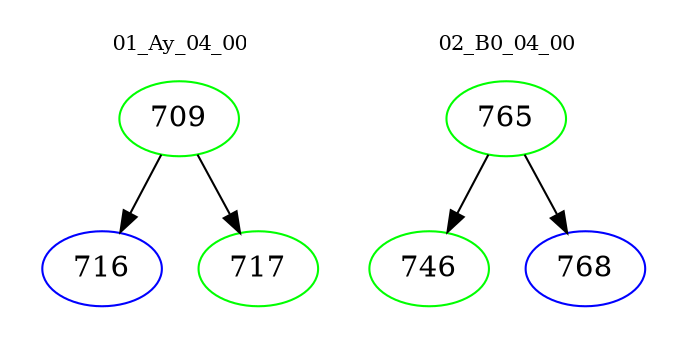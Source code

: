 digraph{
subgraph cluster_0 {
color = white
label = "01_Ay_04_00";
fontsize=10;
T0_709 [label="709", color="green"]
T0_709 -> T0_716 [color="black"]
T0_716 [label="716", color="blue"]
T0_709 -> T0_717 [color="black"]
T0_717 [label="717", color="green"]
}
subgraph cluster_1 {
color = white
label = "02_B0_04_00";
fontsize=10;
T1_765 [label="765", color="green"]
T1_765 -> T1_746 [color="black"]
T1_746 [label="746", color="green"]
T1_765 -> T1_768 [color="black"]
T1_768 [label="768", color="blue"]
}
}
